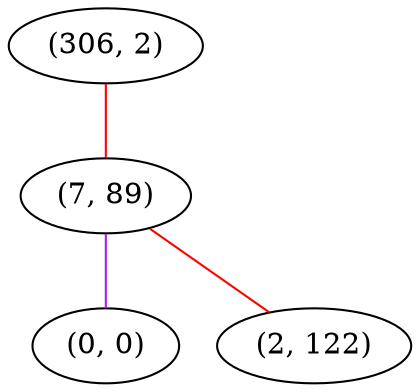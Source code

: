 graph "" {
"(306, 2)";
"(7, 89)";
"(0, 0)";
"(2, 122)";
"(306, 2)" -- "(7, 89)"  [color=red, key=0, weight=1];
"(7, 89)" -- "(0, 0)"  [color=purple, key=0, weight=4];
"(7, 89)" -- "(2, 122)"  [color=red, key=0, weight=1];
}

